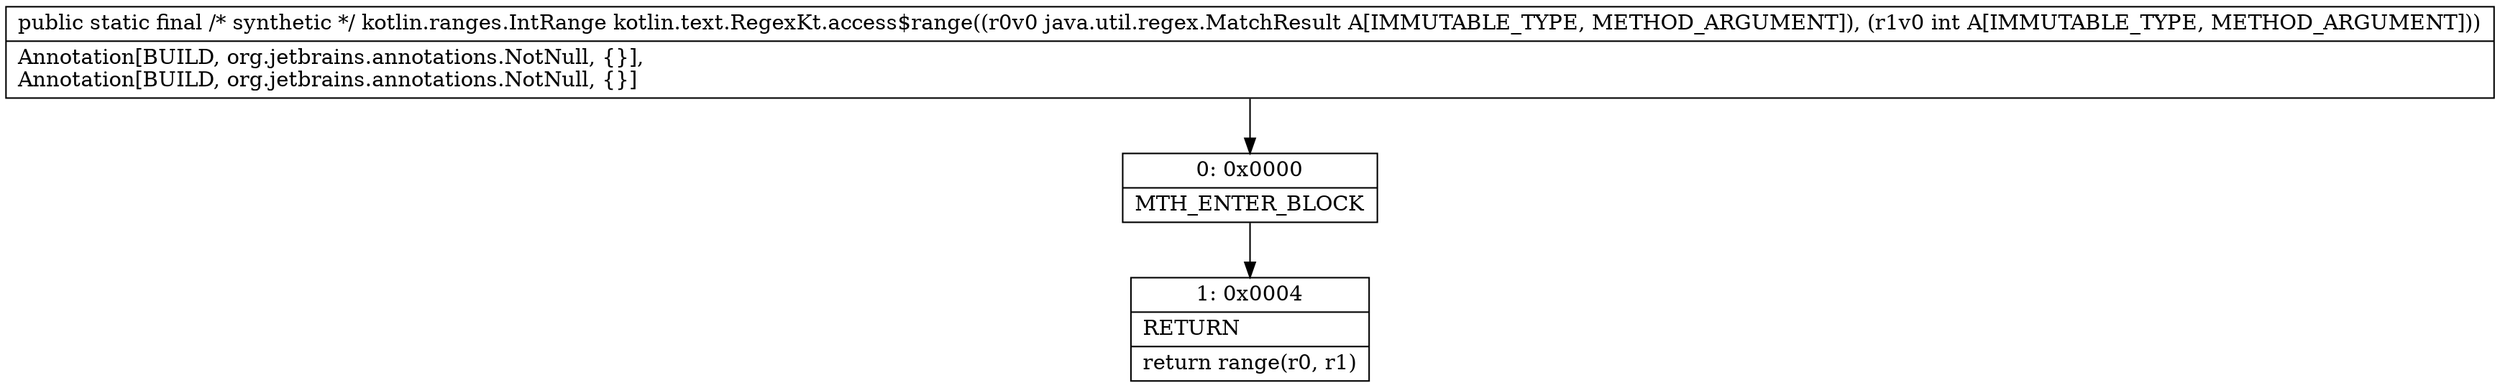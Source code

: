 digraph "CFG forkotlin.text.RegexKt.access$range(Ljava\/util\/regex\/MatchResult;I)Lkotlin\/ranges\/IntRange;" {
Node_0 [shape=record,label="{0\:\ 0x0000|MTH_ENTER_BLOCK\l}"];
Node_1 [shape=record,label="{1\:\ 0x0004|RETURN\l|return range(r0, r1)\l}"];
MethodNode[shape=record,label="{public static final \/* synthetic *\/ kotlin.ranges.IntRange kotlin.text.RegexKt.access$range((r0v0 java.util.regex.MatchResult A[IMMUTABLE_TYPE, METHOD_ARGUMENT]), (r1v0 int A[IMMUTABLE_TYPE, METHOD_ARGUMENT]))  | Annotation[BUILD, org.jetbrains.annotations.NotNull, \{\}], \lAnnotation[BUILD, org.jetbrains.annotations.NotNull, \{\}]\l}"];
MethodNode -> Node_0;
Node_0 -> Node_1;
}


